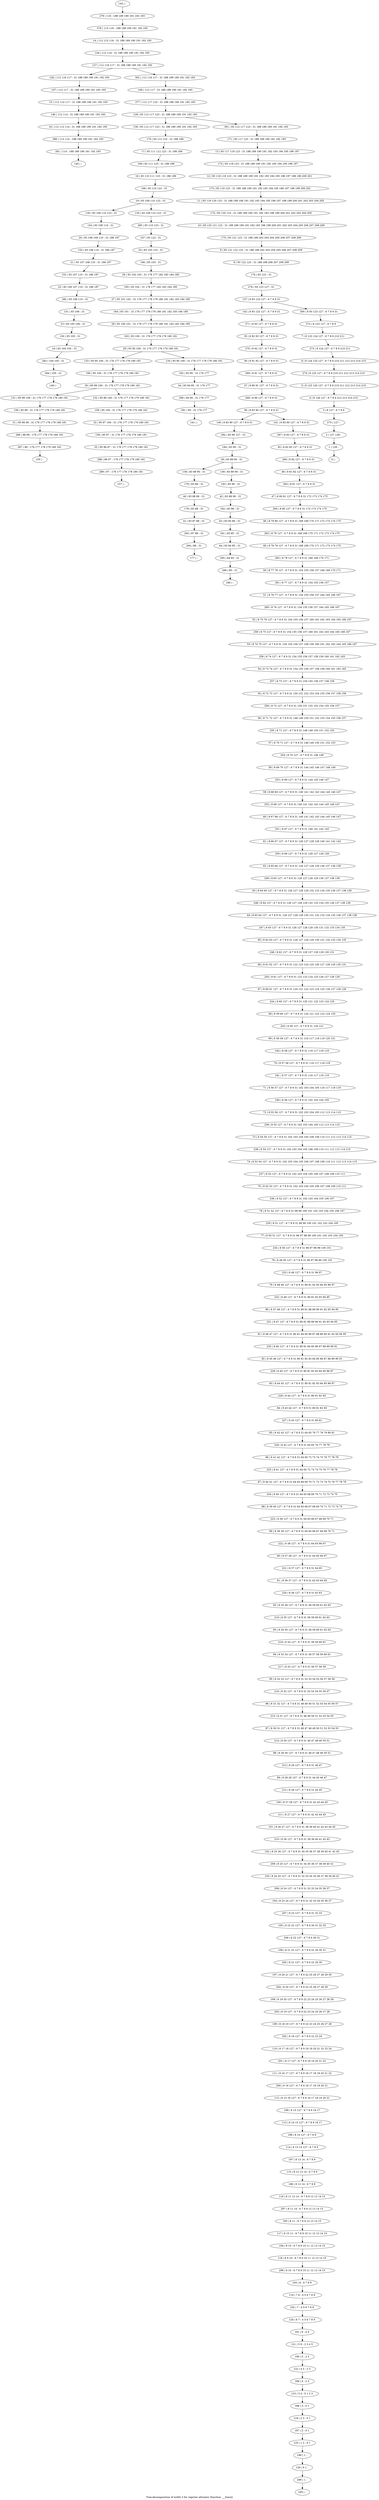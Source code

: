 digraph G {
graph [label="Tree-decomposition of width 3 for register allocator (function ___fsmul)"]
0[label="0 | : "];
1[label="1 | 128 : "];
2[label="2 | 127 128 : "];
3[label="3 | 8 127 : 6 7 8 9 "];
4[label="4 | 8 126 127 : 6 7 8 9 212 213 214 215 "];
5[label="5 | 8 125 126 127 : 6 7 8 9 210 211 212 213 214 215 "];
6[label="6 | 8 124 125 127 : 6 7 8 9 210 211 212 213 214 215 "];
7[label="7 | 8 123 124 127 : 6 7 8 9 210 211 "];
8[label="8 | 93 122 123 : 31 188 189 206 207 208 209 "];
9[label="9 | 93 121 122 123 : 31 188 189 202 203 204 205 206 207 208 209 "];
10[label="10 | 93 120 121 123 : 31 188 189 190 191 192 193 198 199 200 201 202 203 204 205 206 207 208 209 "];
11[label="11 | 93 119 120 123 : 31 188 189 190 191 192 193 194 195 196 197 198 199 200 201 202 203 204 205 "];
12[label="12 | 93 118 119 123 : 31 188 189 190 191 192 193 194 195 196 197 198 199 200 201 "];
13[label="13 | 93 117 118 123 : 31 188 189 190 191 192 193 194 195 196 197 "];
14[label="14 | 112 115 116 : 31 188 189 190 191 192 193 "];
15[label="15 | 112 114 117 : 31 188 189 190 191 192 193 "];
16[label="16 | 112 113 114 : 31 188 189 190 191 192 193 "];
17[label="17 | 93 111 112 123 : 31 188 189 "];
18[label="18 | 93 110 111 123 : 31 188 189 "];
19[label="19 | 93 109 110 123 : 31 "];
20[label="20 | 93 108 109 110 : 31 186 187 "];
21[label="21 | 93 107 108 110 : 31 186 187 "];
22[label="22 | 93 106 107 110 : 31 186 187 "];
23[label="23 | 93 105 106 : 31 "];
24[label="24 | 93 104 105 : 31 "];
25[label="25 | 93 103 123 : 31 "];
26[label="26 | 93 102 103 : 31 176 177 182 183 184 185 "];
27[label="27 | 93 101 102 : 31 176 177 178 179 180 181 182 183 184 185 "];
28[label="28 | 93 100 101 : 31 176 177 178 179 180 181 182 183 184 185 "];
29[label="29 | 93 95 100 : 31 176 177 178 179 180 181 "];
30[label="30 | 95 99 100 : 31 176 177 178 179 180 181 "];
31[label="31 | 95 98 99 : 31 176 177 178 179 180 181 "];
32[label="32 | 95 97 100 : 31 176 177 178 179 180 181 "];
33[label="33 | 95 96 97 : 31 176 177 178 179 180 181 "];
34[label="34 | 93 94 95 : 31 176 177 "];
35[label="35 | 8 92 93 127 : 6 7 8 9 31 "];
36[label="36 | 8 91 92 127 : 6 7 8 9 31 "];
37[label="37 | 8 90 91 127 : 6 7 8 9 31 "];
38[label="38 | 8 83 90 127 : 6 7 8 9 31 "];
39[label="39 | 83 89 90 : 31 "];
40[label="40 | 83 88 89 : 31 "];
41[label="41 | 83 87 88 : 31 "];
42[label="42 | 83 86 90 : 31 "];
43[label="43 | 83 85 86 : 31 "];
44[label="44 | 83 84 85 : 31 "];
45[label="45 | 8 82 83 127 : 6 7 8 9 31 "];
46[label="46 | 8 81 82 127 : 6 7 8 9 31 "];
47[label="47 | 8 80 81 127 : 6 7 8 9 31 172 173 174 175 "];
48[label="48 | 8 79 80 127 : 6 7 8 9 31 168 169 170 171 172 173 174 175 "];
49[label="49 | 8 78 79 127 : 6 7 8 9 31 168 169 170 171 172 173 174 175 "];
50[label="50 | 8 77 78 127 : 6 7 8 9 31 154 155 156 157 168 169 170 171 "];
51[label="51 | 8 76 77 127 : 6 7 8 9 31 154 155 156 157 164 165 166 167 "];
52[label="52 | 8 75 76 127 : 6 7 8 9 31 154 155 156 157 160 161 162 163 164 165 166 167 "];
53[label="53 | 8 74 75 127 : 6 7 8 9 31 154 155 156 157 158 159 160 161 162 163 164 165 166 167 "];
54[label="54 | 8 73 74 127 : 6 7 8 9 31 154 155 156 157 158 159 160 161 162 163 "];
55[label="55 | 8 72 73 127 : 6 7 8 9 31 150 151 152 153 154 155 156 157 158 159 "];
56[label="56 | 8 71 72 127 : 6 7 8 9 31 148 149 150 151 152 153 154 155 156 157 "];
57[label="57 | 8 70 71 127 : 6 7 8 9 31 148 149 150 151 152 153 "];
58[label="58 | 8 69 70 127 : 6 7 8 9 31 144 145 146 147 148 149 "];
59[label="59 | 8 68 69 127 : 6 7 8 9 31 140 141 142 143 144 145 146 147 "];
60[label="60 | 8 67 68 127 : 6 7 8 9 31 140 141 142 143 144 145 146 147 "];
61[label="61 | 8 66 67 127 : 6 7 8 9 31 126 127 128 129 140 141 142 143 "];
62[label="62 | 8 65 66 127 : 6 7 8 9 31 126 127 128 129 136 137 138 139 "];
63[label="63 | 8 64 65 127 : 6 7 8 9 31 126 127 128 129 132 133 134 135 136 137 138 139 "];
64[label="64 | 8 63 64 127 : 6 7 8 9 31 126 127 128 129 130 131 132 133 134 135 136 137 138 139 "];
65[label="65 | 8 62 63 127 : 6 7 8 9 31 126 127 128 129 130 131 132 133 134 135 "];
66[label="66 | 8 61 62 127 : 6 7 8 9 31 122 123 124 125 126 127 128 129 130 131 "];
67[label="67 | 8 60 61 127 : 6 7 8 9 31 120 121 122 123 124 125 126 127 128 129 "];
68[label="68 | 8 59 60 127 : 6 7 8 9 31 120 121 122 123 124 125 "];
69[label="69 | 8 58 59 127 : 6 7 8 9 31 116 117 118 119 120 121 "];
70[label="70 | 8 57 58 127 : 6 7 8 9 31 116 117 118 119 "];
71[label="71 | 8 56 57 127 : 6 7 8 9 31 102 103 104 105 116 117 118 119 "];
72[label="72 | 8 55 56 127 : 6 7 8 9 31 102 103 104 105 112 113 114 115 "];
73[label="73 | 8 54 55 127 : 6 7 8 9 31 102 103 104 105 108 109 110 111 112 113 114 115 "];
74[label="74 | 8 53 54 127 : 6 7 8 9 31 102 103 104 105 106 107 108 109 110 111 112 113 114 115 "];
75[label="75 | 8 52 53 127 : 6 7 8 9 31 102 103 104 105 106 107 108 109 110 111 "];
76[label="76 | 8 51 52 127 : 6 7 8 9 31 98 99 100 101 102 103 104 105 106 107 "];
77[label="77 | 8 50 51 127 : 6 7 8 9 31 96 97 98 99 100 101 102 103 104 105 "];
78[label="78 | 8 49 50 127 : 6 7 8 9 31 96 97 98 99 100 101 "];
79[label="79 | 8 48 49 127 : 6 7 8 9 31 80 81 92 93 94 95 96 97 "];
80[label="80 | 8 47 48 127 : 6 7 8 9 31 80 81 88 89 90 91 92 93 94 95 "];
81[label="81 | 8 46 47 127 : 6 7 8 9 31 80 81 84 85 86 87 88 89 90 91 92 93 94 95 "];
82[label="82 | 8 45 46 127 : 6 7 8 9 31 80 81 82 83 84 85 86 87 88 89 90 91 "];
83[label="83 | 8 44 45 127 : 6 7 8 9 31 80 81 82 83 84 85 86 87 "];
84[label="84 | 8 43 44 127 : 6 7 8 9 31 80 81 82 83 "];
85[label="85 | 8 42 43 127 : 6 7 8 9 31 64 65 76 77 78 79 80 81 "];
86[label="86 | 8 41 42 127 : 6 7 8 9 31 64 65 72 73 74 75 76 77 78 79 "];
87[label="87 | 8 40 41 127 : 6 7 8 9 31 64 65 68 69 70 71 72 73 74 75 76 77 78 79 "];
88[label="88 | 8 39 40 127 : 6 7 8 9 31 64 65 66 67 68 69 70 71 72 73 74 75 "];
89[label="89 | 8 38 39 127 : 6 7 8 9 31 64 65 66 67 68 69 70 71 "];
90[label="90 | 8 37 38 127 : 6 7 8 9 31 64 65 66 67 "];
91[label="91 | 8 36 37 127 : 6 7 8 9 31 62 63 64 65 "];
92[label="92 | 8 35 36 127 : 6 7 8 9 31 58 59 60 61 62 63 "];
93[label="93 | 8 34 35 127 : 6 7 8 9 31 58 59 60 61 62 63 "];
94[label="94 | 8 33 34 127 : 6 7 8 9 31 56 57 58 59 60 61 "];
95[label="95 | 8 32 33 127 : 6 7 8 9 31 52 53 54 55 56 57 58 59 "];
96[label="96 | 8 31 32 127 : 6 7 8 9 31 48 49 50 51 52 53 54 55 56 57 "];
97[label="97 | 8 30 31 127 : 6 7 8 9 31 46 47 48 49 50 51 52 53 54 55 "];
98[label="98 | 8 29 30 127 : 6 7 8 9 31 46 47 48 49 50 51 "];
99[label="99 | 8 28 29 127 : 6 7 8 9 31 44 45 46 47 "];
100[label="100 | 8 27 28 127 : 6 7 8 9 31 42 43 44 45 "];
101[label="101 | 8 26 27 127 : 6 7 8 9 31 38 39 40 41 42 43 44 45 "];
102[label="102 | 8 25 26 127 : 6 7 8 9 31 34 35 36 37 38 39 40 41 42 43 "];
103[label="103 | 8 24 25 127 : 6 7 8 9 31 32 33 34 35 36 37 38 39 40 41 "];
104[label="104 | 8 23 24 127 : 6 7 8 9 31 32 33 34 35 36 37 "];
105[label="105 | 8 22 23 127 : 6 7 8 9 30 31 32 33 "];
106[label="106 | 8 21 22 127 : 6 7 8 9 22 29 30 31 "];
107[label="107 | 8 20 21 127 : 6 7 8 9 22 25 26 27 28 29 30 "];
108[label="108 | 8 19 20 127 : 6 7 8 9 22 23 24 25 26 27 28 29 "];
109[label="109 | 8 18 19 127 : 6 7 8 9 22 23 24 25 26 27 28 "];
110[label="110 | 8 17 18 127 : 6 7 8 9 18 19 20 21 22 23 24 "];
111[label="111 | 8 16 17 127 : 6 7 8 9 16 17 18 19 20 21 22 "];
112[label="112 | 8 15 16 127 : 6 7 8 9 16 17 18 19 20 21 "];
113[label="113 | 8 14 15 127 : 6 7 8 9 16 17 "];
114[label="114 | 8 13 14 127 : 6 7 8 9 "];
115[label="115 | 8 12 13 14 : 6 7 8 9 "];
116[label="116 | 8 11 12 14 : 6 7 8 9 12 13 14 15 "];
117[label="117 | 8 10 11 : 6 7 8 9 10 11 12 13 14 15 "];
118[label="118 | 8 9 10 : 6 7 8 9 10 11 12 13 14 15 "];
119[label="119 | 7 8 : 4 5 6 7 8 9 "];
120[label="120 | 6 7 : 4 5 6 7 8 9 "];
121[label="121 | 5 6 : 2 3 4 5 "];
122[label="122 | 4 5 : 2 3 "];
123[label="123 | 3 4 : 0 1 2 3 "];
124[label="124 | 2 3 : 0 1 "];
125[label="125 | 1 2 : 0 1 "];
126[label="126 | 0 1 : "];
127[label="127 | 112 116 117 : 31 188 189 190 191 192 193 "];
128[label="128 | 112 116 117 : 31 188 189 190 191 192 193 "];
129[label="129 | 93 112 117 123 : 31 188 189 190 191 192 193 "];
130[label="130 | 93 109 110 123 : 31 "];
131[label="131 | 95 99 100 : 31 176 177 178 179 180 181 "];
132[label="132 | 95 99 100 : 31 176 177 178 179 180 181 "];
133[label="133 | 93 95 100 : 31 176 177 178 179 180 181 "];
134[label="134 | 93 95 100 : 31 176 177 178 179 180 181 "];
135[label="135 | 93 109 110 123 : 31 "];
136[label="136 | 93 112 117 123 : 31 188 189 190 191 192 193 "];
137[label="137 | 8 93 123 127 : 6 7 8 9 31 "];
138[label="138 | 83 89 90 : 31 "];
139[label="139 | 83 89 90 : 31 "];
140[label="140 | 8 83 90 127 : 6 7 8 9 31 "];
141[label="141 | 8 83 90 127 : 6 7 8 9 31 "];
142[label="142 | 8 93 123 127 : 6 7 8 9 31 "];
143[label="143 | : "];
144[label="144 | 112 116 : 31 188 189 190 191 192 193 "];
145[label="145 | : "];
146[label="146 | 112 114 : 31 188 189 190 191 192 193 "];
147[label="147 | 112 117 : 31 188 189 190 191 192 193 "];
148[label="148 | 112 117 : 31 188 189 190 191 192 193 "];
149[label="149 | : "];
150[label="150 | 93 105 : 31 "];
151[label="151 | 93 106 : 31 "];
152[label="152 | 93 107 110 : 31 186 187 "];
153[label="153 | 93 108 110 : 31 186 187 "];
154[label="154 | 93 109 110 : 31 "];
155[label="155 | : "];
156[label="156 | 95 99 : 31 176 177 178 179 180 181 "];
157[label="157 | : "];
158[label="158 | 95 97 : 31 176 177 178 179 180 181 "];
159[label="159 | 95 100 : 31 176 177 178 179 180 181 "];
160[label="160 | 95 100 : 31 176 177 178 179 180 181 "];
161[label="161 | : "];
162[label="162 | 93 95 : 31 176 177 "];
163[label="163 | 93 100 : 31 176 177 178 179 180 181 "];
164[label="164 | 93 101 : 31 176 177 178 179 180 181 182 183 184 185 "];
165[label="165 | 93 102 : 31 176 177 182 183 184 185 "];
166[label="166 | 93 103 : 31 "];
167[label="167 | 93 123 : 31 "];
168[label="168 | 93 110 123 : 31 "];
169[label="169 | 93 111 123 : 31 188 189 "];
170[label="170 | 93 112 123 : 31 188 189 "];
171[label="171 | 93 117 123 : 31 188 189 190 191 192 193 "];
172[label="172 | 93 118 123 : 31 188 189 190 191 192 193 194 195 196 197 "];
173[label="173 | 93 119 123 : 31 188 189 190 191 192 193 194 195 196 197 198 199 200 201 "];
174[label="174 | 93 120 123 : 31 188 189 190 191 192 193 198 199 200 201 202 203 204 205 "];
175[label="175 | 93 121 123 : 31 188 189 202 203 204 205 206 207 208 209 "];
176[label="176 | 93 123 : 31 "];
177[label="177 | : "];
178[label="178 | 83 88 : 31 "];
179[label="179 | 83 89 : 31 "];
180[label="180 | : "];
181[label="181 | 83 85 : 31 "];
182[label="182 | 83 86 : 31 "];
183[label="183 | 83 90 : 31 "];
184[label="184 | 83 90 : 31 "];
185[label="185 | : "];
186[label="186 | 1 : "];
187[label="187 | 2 : 0 1 "];
188[label="188 | 3 : 0 1 "];
189[label="189 | 4 : 2 3 "];
190[label="190 | 5 : 2 3 "];
191[label="191 | 6 : 4 5 "];
192[label="192 | 7 : 4 5 6 7 8 9 "];
193[label="193 | 8 : 6 7 8 9 "];
194[label="194 | 8 10 : 6 7 8 9 10 11 12 13 14 15 "];
195[label="195 | 8 11 : 6 7 8 9 12 13 14 15 "];
196[label="196 | 8 12 14 : 6 7 8 9 "];
197[label="197 | 8 13 14 : 6 7 8 9 "];
198[label="198 | 8 14 127 : 6 7 8 9 "];
199[label="199 | 8 15 127 : 6 7 8 9 16 17 "];
200[label="200 | 8 16 127 : 6 7 8 9 16 17 18 19 20 21 "];
201[label="201 | 8 17 127 : 6 7 8 9 18 19 20 21 22 "];
202[label="202 | 8 18 127 : 6 7 8 9 22 23 24 "];
203[label="203 | 8 19 127 : 6 7 8 9 22 23 24 25 26 27 28 "];
204[label="204 | 8 20 127 : 6 7 8 9 22 25 26 27 28 29 "];
205[label="205 | 8 21 127 : 6 7 8 9 22 29 30 "];
206[label="206 | 8 22 127 : 6 7 8 9 30 31 "];
207[label="207 | 8 23 127 : 6 7 8 9 31 32 33 "];
208[label="208 | 8 24 127 : 6 7 8 9 31 32 33 34 35 36 37 "];
209[label="209 | 8 25 127 : 6 7 8 9 31 34 35 36 37 38 39 40 41 "];
210[label="210 | 8 26 127 : 6 7 8 9 31 38 39 40 41 42 43 "];
211[label="211 | 8 27 127 : 6 7 8 9 31 42 43 44 45 "];
212[label="212 | 8 28 127 : 6 7 8 9 31 44 45 "];
213[label="213 | 8 29 127 : 6 7 8 9 31 46 47 "];
214[label="214 | 8 30 127 : 6 7 8 9 31 46 47 48 49 50 51 "];
215[label="215 | 8 31 127 : 6 7 8 9 31 48 49 50 51 52 53 54 55 "];
216[label="216 | 8 32 127 : 6 7 8 9 31 52 53 54 55 56 57 "];
217[label="217 | 8 33 127 : 6 7 8 9 31 56 57 58 59 "];
218[label="218 | 8 34 127 : 6 7 8 9 31 58 59 60 61 "];
219[label="219 | 8 35 127 : 6 7 8 9 31 58 59 60 61 62 63 "];
220[label="220 | 8 36 127 : 6 7 8 9 31 62 63 "];
221[label="221 | 8 37 127 : 6 7 8 9 31 64 65 "];
222[label="222 | 8 38 127 : 6 7 8 9 31 64 65 66 67 "];
223[label="223 | 8 39 127 : 6 7 8 9 31 64 65 66 67 68 69 70 71 "];
224[label="224 | 8 40 127 : 6 7 8 9 31 64 65 68 69 70 71 72 73 74 75 "];
225[label="225 | 8 41 127 : 6 7 8 9 31 64 65 72 73 74 75 76 77 78 79 "];
226[label="226 | 8 42 127 : 6 7 8 9 31 64 65 76 77 78 79 "];
227[label="227 | 8 43 127 : 6 7 8 9 31 80 81 "];
228[label="228 | 8 44 127 : 6 7 8 9 31 80 81 82 83 "];
229[label="229 | 8 45 127 : 6 7 8 9 31 80 81 82 83 84 85 86 87 "];
230[label="230 | 8 46 127 : 6 7 8 9 31 80 81 84 85 86 87 88 89 90 91 "];
231[label="231 | 8 47 127 : 6 7 8 9 31 80 81 88 89 90 91 92 93 94 95 "];
232[label="232 | 8 48 127 : 6 7 8 9 31 80 81 92 93 94 95 "];
233[label="233 | 8 49 127 : 6 7 8 9 31 96 97 "];
234[label="234 | 8 50 127 : 6 7 8 9 31 96 97 98 99 100 101 "];
235[label="235 | 8 51 127 : 6 7 8 9 31 98 99 100 101 102 103 104 105 "];
236[label="236 | 8 52 127 : 6 7 8 9 31 102 103 104 105 106 107 "];
237[label="237 | 8 53 127 : 6 7 8 9 31 102 103 104 105 106 107 108 109 110 111 "];
238[label="238 | 8 54 127 : 6 7 8 9 31 102 103 104 105 108 109 110 111 112 113 114 115 "];
239[label="239 | 8 55 127 : 6 7 8 9 31 102 103 104 105 112 113 114 115 "];
240[label="240 | 8 56 127 : 6 7 8 9 31 102 103 104 105 "];
241[label="241 | 8 57 127 : 6 7 8 9 31 116 117 118 119 "];
242[label="242 | 8 58 127 : 6 7 8 9 31 116 117 118 119 "];
243[label="243 | 8 59 127 : 6 7 8 9 31 120 121 "];
244[label="244 | 8 60 127 : 6 7 8 9 31 120 121 122 123 124 125 "];
245[label="245 | 8 61 127 : 6 7 8 9 31 122 123 124 125 126 127 128 129 "];
246[label="246 | 8 62 127 : 6 7 8 9 31 126 127 128 129 130 131 "];
247[label="247 | 8 63 127 : 6 7 8 9 31 126 127 128 129 130 131 132 133 134 135 "];
248[label="248 | 8 64 127 : 6 7 8 9 31 126 127 128 129 132 133 134 135 136 137 138 139 "];
249[label="249 | 8 65 127 : 6 7 8 9 31 126 127 128 129 136 137 138 139 "];
250[label="250 | 8 66 127 : 6 7 8 9 31 126 127 128 129 "];
251[label="251 | 8 67 127 : 6 7 8 9 31 140 141 142 143 "];
252[label="252 | 8 68 127 : 6 7 8 9 31 140 141 142 143 144 145 146 147 "];
253[label="253 | 8 69 127 : 6 7 8 9 31 144 145 146 147 "];
254[label="254 | 8 70 127 : 6 7 8 9 31 148 149 "];
255[label="255 | 8 71 127 : 6 7 8 9 31 148 149 150 151 152 153 "];
256[label="256 | 8 72 127 : 6 7 8 9 31 150 151 152 153 154 155 156 157 "];
257[label="257 | 8 73 127 : 6 7 8 9 31 154 155 156 157 158 159 "];
258[label="258 | 8 74 127 : 6 7 8 9 31 154 155 156 157 158 159 160 161 162 163 "];
259[label="259 | 8 75 127 : 6 7 8 9 31 154 155 156 157 160 161 162 163 164 165 166 167 "];
260[label="260 | 8 76 127 : 6 7 8 9 31 154 155 156 157 164 165 166 167 "];
261[label="261 | 8 77 127 : 6 7 8 9 31 154 155 156 157 "];
262[label="262 | 8 78 127 : 6 7 8 9 31 168 169 170 171 "];
263[label="263 | 8 79 127 : 6 7 8 9 31 168 169 170 171 172 173 174 175 "];
264[label="264 | 8 80 127 : 6 7 8 9 31 172 173 174 175 "];
265[label="265 | 8 81 127 : 6 7 8 9 31 "];
266[label="266 | 8 82 127 : 6 7 8 9 31 "];
267[label="267 | 8 83 127 : 6 7 8 9 31 "];
268[label="268 | 8 90 127 : 6 7 8 9 31 "];
269[label="269 | 8 91 127 : 6 7 8 9 31 "];
270[label="270 | 8 92 127 : 6 7 8 9 31 "];
271[label="271 | 8 93 127 : 6 7 8 9 31 "];
272[label="272 | 8 123 127 : 6 7 8 9 "];
273[label="273 | 8 124 127 : 6 7 8 9 210 211 "];
274[label="274 | 8 125 127 : 6 7 8 9 210 211 212 213 214 215 "];
275[label="275 | 127 : "];
276[label="276 | 93 123 127 : 31 "];
277[label="277 | 112 117 123 : 31 188 189 190 191 192 193 "];
278[label="278 | 115 116 : 188 189 190 191 192 193 "];
279[label="279 | 116 : 188 189 190 191 192 193 "];
280[label="280 | 113 114 : 188 189 190 191 192 193 "];
281[label="281 | 114 : 188 189 190 191 192 193 "];
282[label="282 | 93 106 110 : 31 "];
283[label="283 | 104 105 : 31 "];
284[label="284 | 105 : 31 "];
285[label="285 | 93 110 123 : 31 "];
286[label="286 | 98 99 : 176 177 178 179 180 181 "];
287[label="287 | 99 : 176 177 178 179 180 181 "];
288[label="288 | 96 97 : 176 177 178 179 180 181 "];
289[label="289 | 97 : 176 177 178 179 180 181 "];
290[label="290 | 94 95 : 31 176 177 "];
291[label="291 | 95 : 31 176 177 "];
292[label="292 | 83 90 127 : 31 "];
293[label="293 | 87 88 : 31 "];
294[label="294 | 88 : 31 "];
295[label="295 | 84 85 : 31 "];
296[label="296 | 85 : 31 "];
297[label="297 | 8 11 14 : 6 7 8 9 12 13 14 15 "];
298[label="298 | 8 10 : 6 7 8 9 10 11 12 13 14 15 "];
299[label="299 | 1 : "];
300[label="300 | 8 93 123 127 : 6 7 8 9 31 "];
301[label="301 | 93 112 117 123 : 31 188 189 190 191 192 193 "];
302[label="302 | 112 116 117 : 31 188 189 190 191 192 193 "];
19->130 ;
30->131 ;
30->132 ;
29->133 ;
29->134 ;
19->135 ;
39->138 ;
39->139 ;
38->140 ;
38->141 ;
146->16 ;
15->146 ;
147->15 ;
128->147 ;
150->24 ;
23->150 ;
151->23 ;
152->22 ;
21->152 ;
153->21 ;
20->153 ;
154->20 ;
130->154 ;
156->31 ;
131->156 ;
158->33 ;
32->158 ;
159->32 ;
132->159 ;
160->30 ;
133->160 ;
162->34 ;
134->162 ;
163->29 ;
28->163 ;
164->28 ;
27->164 ;
165->27 ;
26->165 ;
166->26 ;
25->166 ;
167->25 ;
168->19 ;
18->168 ;
169->18 ;
17->169 ;
170->17 ;
136->170 ;
178->41 ;
40->178 ;
179->40 ;
138->179 ;
181->44 ;
43->181 ;
182->43 ;
42->182 ;
183->42 ;
139->183 ;
184->39 ;
186->126 ;
125->186 ;
187->125 ;
124->187 ;
188->124 ;
123->188 ;
189->123 ;
122->189 ;
190->122 ;
121->190 ;
191->121 ;
120->191 ;
192->120 ;
119->192 ;
193->119 ;
194->118 ;
117->194 ;
195->117 ;
196->116 ;
115->196 ;
197->115 ;
114->197 ;
198->114 ;
113->198 ;
199->113 ;
112->199 ;
200->112 ;
111->200 ;
201->111 ;
110->201 ;
202->110 ;
109->202 ;
203->109 ;
108->203 ;
204->108 ;
107->204 ;
205->107 ;
106->205 ;
206->106 ;
105->206 ;
207->105 ;
104->207 ;
208->104 ;
103->208 ;
209->103 ;
102->209 ;
210->102 ;
101->210 ;
211->101 ;
100->211 ;
212->100 ;
99->212 ;
213->99 ;
98->213 ;
214->98 ;
97->214 ;
215->97 ;
96->215 ;
216->96 ;
95->216 ;
217->95 ;
94->217 ;
218->94 ;
93->218 ;
219->93 ;
92->219 ;
220->92 ;
91->220 ;
221->91 ;
90->221 ;
222->90 ;
89->222 ;
223->89 ;
88->223 ;
224->88 ;
87->224 ;
225->87 ;
86->225 ;
226->86 ;
85->226 ;
227->85 ;
84->227 ;
228->84 ;
83->228 ;
229->83 ;
82->229 ;
230->82 ;
81->230 ;
231->81 ;
80->231 ;
232->80 ;
79->232 ;
233->79 ;
78->233 ;
234->78 ;
77->234 ;
235->77 ;
76->235 ;
236->76 ;
75->236 ;
237->75 ;
74->237 ;
238->74 ;
73->238 ;
239->73 ;
72->239 ;
240->72 ;
71->240 ;
241->71 ;
70->241 ;
242->70 ;
69->242 ;
243->69 ;
68->243 ;
244->68 ;
67->244 ;
245->67 ;
66->245 ;
246->66 ;
65->246 ;
247->65 ;
64->247 ;
248->64 ;
63->248 ;
249->63 ;
62->249 ;
250->62 ;
61->250 ;
251->61 ;
60->251 ;
252->60 ;
59->252 ;
253->59 ;
58->253 ;
254->58 ;
57->254 ;
255->57 ;
56->255 ;
256->56 ;
55->256 ;
257->55 ;
54->257 ;
258->54 ;
53->258 ;
259->53 ;
52->259 ;
260->52 ;
51->260 ;
261->51 ;
50->261 ;
262->50 ;
49->262 ;
263->49 ;
48->263 ;
264->48 ;
47->264 ;
265->47 ;
46->265 ;
266->46 ;
45->266 ;
267->45 ;
141->267 ;
268->38 ;
37->268 ;
269->37 ;
36->269 ;
270->36 ;
35->270 ;
271->35 ;
142->271 ;
16->280 ;
281->145 ;
280->281 ;
282->151 ;
22->282 ;
24->283 ;
284->149 ;
283->284 ;
285->167 ;
135->285 ;
31->286 ;
287->155 ;
286->287 ;
33->288 ;
289->157 ;
288->289 ;
34->290 ;
291->161 ;
290->291 ;
292->184 ;
140->292 ;
41->293 ;
294->177 ;
293->294 ;
44->295 ;
296->180 ;
295->296 ;
297->195 ;
116->297 ;
298->193 ;
118->298 ;
299->185 ;
126->299 ;
143->279 ;
279->278 ;
278->14 ;
14->144 ;
144->127 ;
148->277 ;
277->129 ;
171->13 ;
13->172 ;
172->12 ;
12->173 ;
173->11 ;
11->174 ;
174->10 ;
10->175 ;
175->9 ;
9->8 ;
8->176 ;
176->276 ;
276->137 ;
272->7 ;
7->273 ;
273->6 ;
6->274 ;
274->5 ;
5->4 ;
4->3 ;
3->275 ;
275->2 ;
2->1 ;
1->0 ;
300->272 ;
301->171 ;
302->148 ;
137->142 ;
137->300 ;
129->136 ;
129->301 ;
127->128 ;
127->302 ;
}
